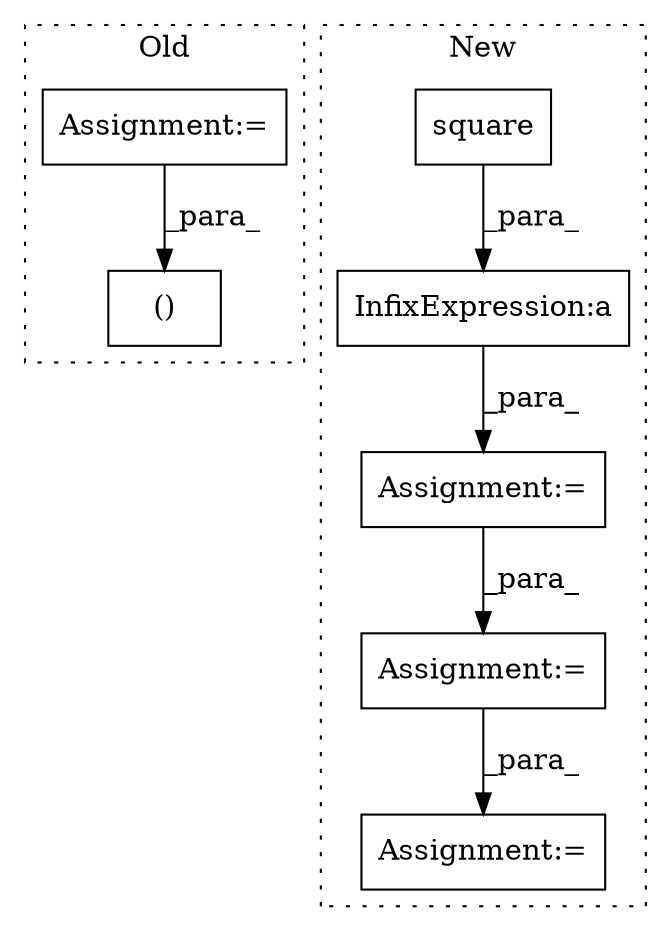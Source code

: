 digraph G {
subgraph cluster0 {
1 [label="()" a="106" s="7952" l="35" shape="box"];
7 [label="Assignment:=" a="7" s="6488" l="3" shape="box"];
label = "Old";
style="dotted";
}
subgraph cluster1 {
2 [label="square" a="32" s="8142,8159" l="7,1" shape="box"];
3 [label="Assignment:=" a="7" s="8123" l="1" shape="box"];
4 [label="Assignment:=" a="7" s="8230" l="1" shape="box"];
5 [label="InfixExpression:a" a="27" s="8160" l="3" shape="box"];
6 [label="Assignment:=" a="7" s="8289" l="1" shape="box"];
label = "New";
style="dotted";
}
2 -> 5 [label="_para_"];
3 -> 4 [label="_para_"];
4 -> 6 [label="_para_"];
5 -> 3 [label="_para_"];
7 -> 1 [label="_para_"];
}
